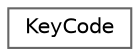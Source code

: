 digraph "Graphical Class Hierarchy"
{
 // LATEX_PDF_SIZE
  bgcolor="transparent";
  edge [fontname=Helvetica,fontsize=10,labelfontname=Helvetica,labelfontsize=10];
  node [fontname=Helvetica,fontsize=10,shape=box,height=0.2,width=0.4];
  rankdir="LR";
  Node0 [label="KeyCode",height=0.2,width=0.4,color="grey40", fillcolor="white", style="filled",URL="$struct_key_code.html",tooltip=" "];
}
